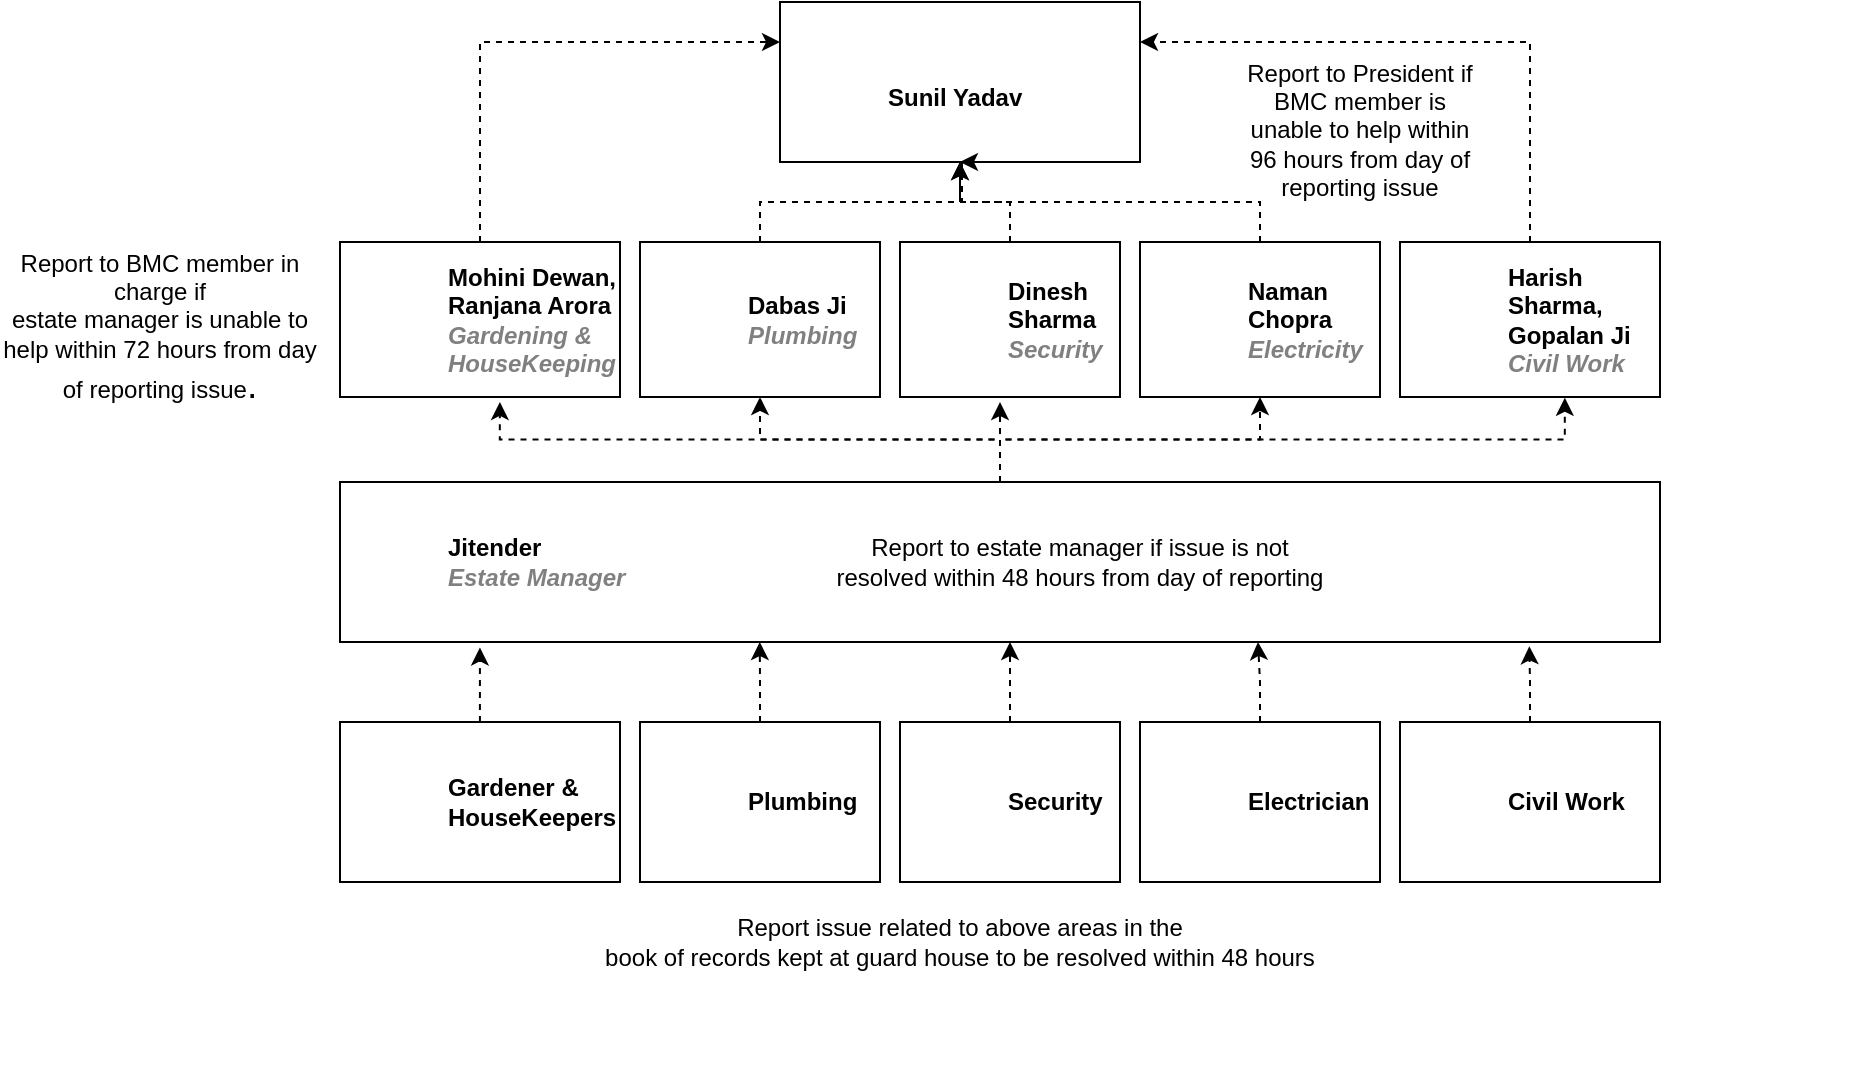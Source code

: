 <mxfile version="23.0.0" type="github">
  <diagram id="prtHgNgQTEPvFCAcTncT" name="Page-1">
    <mxGraphModel dx="1745" dy="1531" grid="1" gridSize="10" guides="1" tooltips="1" connect="1" arrows="1" fold="1" page="1" pageScale="1" pageWidth="827" pageHeight="1169" math="0" shadow="0">
      <root>
        <mxCell id="0" />
        <mxCell id="1" parent="0" />
        <UserObject label="&lt;br&gt;Sunil Yadav&lt;br&gt;" name="Evan Valet" position="HR Director" location="Office 4" email="me@example.com" placeholders="1" link="https://www.draw.io" id="0x9jmQz1Zl5PlALlcMi5-7">
          <mxCell style="label;image=https://cdn3.iconfinder.com/data/icons/user-avatars-1/512/users-9-2-128.png;whiteSpace=wrap;html=1;rounded=0;glass=0;treeFolding=1;treeMoving=1;" vertex="1" parent="1">
            <mxGeometry x="340" y="-440" width="180" height="80" as="geometry" />
          </mxCell>
        </UserObject>
        <mxCell id="0x9jmQz1Zl5PlALlcMi5-33" style="edgeStyle=orthogonalEdgeStyle;rounded=0;orthogonalLoop=1;jettySize=auto;html=1;entryX=0;entryY=0.25;entryDx=0;entryDy=0;dashed=1;" edge="1" parent="1" source="dNxyNK7c78bLwvsdeMH5-12" target="0x9jmQz1Zl5PlALlcMi5-7">
          <mxGeometry relative="1" as="geometry">
            <Array as="points">
              <mxPoint x="190" y="-420" />
            </Array>
          </mxGeometry>
        </mxCell>
        <UserObject label="Mohini Dewan,&lt;br&gt;Ranjana Arora&lt;br&gt;&lt;font color=&quot;#808080&quot;&gt;&lt;i&gt;Gardening &amp;amp;&lt;br&gt;HouseKeeping&lt;/i&gt;&lt;/font&gt;" name="Tessa Miller" position="CFO" location="Office 1" email="me@example.com" placeholders="1" link="https://www.draw.io" id="dNxyNK7c78bLwvsdeMH5-12">
          <mxCell style="label;image=https://cdn3.iconfinder.com/data/icons/user-avatars-1/512/users-3-128.png;whiteSpace=wrap;html=1;rounded=0;glass=0;treeMoving=1;treeFolding=1;" parent="1" vertex="1">
            <mxGeometry x="120" y="-320" width="140" height="77.5" as="geometry" />
          </mxCell>
        </UserObject>
        <mxCell id="0x9jmQz1Zl5PlALlcMi5-34" style="edgeStyle=orthogonalEdgeStyle;rounded=0;orthogonalLoop=1;jettySize=auto;html=1;entryX=0.5;entryY=1;entryDx=0;entryDy=0;dashed=1;" edge="1" parent="1" source="0x9jmQz1Zl5PlALlcMi5-2" target="0x9jmQz1Zl5PlALlcMi5-7">
          <mxGeometry relative="1" as="geometry" />
        </mxCell>
        <UserObject label="Dabas Ji&lt;br&gt;&lt;font color=&quot;#808080&quot;&gt;&lt;i&gt;Plumbing&lt;/i&gt;&lt;/font&gt;" name="Alison Donovan" position="System Admin" location="Office 3" email="me@example.com" placeholders="1" id="0x9jmQz1Zl5PlALlcMi5-2">
          <mxCell style="label;image=https://cdn3.iconfinder.com/data/icons/user-avatars-1/512/users-2-128.png;whiteSpace=wrap;html=1;rounded=0;glass=0;" vertex="1" parent="1">
            <mxGeometry x="270" y="-320" width="120" height="77.5" as="geometry" />
          </mxCell>
        </UserObject>
        <mxCell id="0x9jmQz1Zl5PlALlcMi5-35" style="edgeStyle=orthogonalEdgeStyle;rounded=0;orthogonalLoop=1;jettySize=auto;html=1;entryX=0.5;entryY=1;entryDx=0;entryDy=0;dashed=1;" edge="1" parent="1" source="0x9jmQz1Zl5PlALlcMi5-4" target="0x9jmQz1Zl5PlALlcMi5-7">
          <mxGeometry relative="1" as="geometry" />
        </mxCell>
        <UserObject label="Dinesh Sharma&lt;br&gt;&lt;i style=&quot;color: gray&quot;&gt;Security&lt;/i&gt;" name="Alison Donovan" position="System Admin" location="Office 3" email="me@example.com" placeholders="1" id="0x9jmQz1Zl5PlALlcMi5-4">
          <mxCell style="label;image=https://cdn3.iconfinder.com/data/icons/user-avatars-1/512/users-2-128.png;whiteSpace=wrap;html=1;rounded=0;glass=0;" vertex="1" parent="1">
            <mxGeometry x="400" y="-320" width="110" height="77.5" as="geometry" />
          </mxCell>
        </UserObject>
        <mxCell id="0x9jmQz1Zl5PlALlcMi5-36" style="edgeStyle=orthogonalEdgeStyle;rounded=0;orthogonalLoop=1;jettySize=auto;html=1;dashed=1;" edge="1" parent="1" source="0x9jmQz1Zl5PlALlcMi5-5">
          <mxGeometry relative="1" as="geometry">
            <mxPoint x="430" y="-360" as="targetPoint" />
            <Array as="points">
              <mxPoint x="580" y="-340" />
              <mxPoint x="431" y="-340" />
            </Array>
          </mxGeometry>
        </mxCell>
        <UserObject label="Naman Chopra&lt;br&gt;&lt;font color=&quot;#808080&quot;&gt;&lt;i&gt;Electricity&lt;/i&gt;&lt;/font&gt;" name="Alison Donovan" position="System Admin" location="Office 3" email="me@example.com" placeholders="1" id="0x9jmQz1Zl5PlALlcMi5-5">
          <mxCell style="label;image=https://cdn3.iconfinder.com/data/icons/user-avatars-1/512/users-2-128.png;whiteSpace=wrap;html=1;rounded=0;glass=0;" vertex="1" parent="1">
            <mxGeometry x="520" y="-320" width="120" height="77.5" as="geometry" />
          </mxCell>
        </UserObject>
        <mxCell id="0x9jmQz1Zl5PlALlcMi5-37" style="edgeStyle=orthogonalEdgeStyle;rounded=0;orthogonalLoop=1;jettySize=auto;html=1;entryX=1;entryY=0.25;entryDx=0;entryDy=0;dashed=1;" edge="1" parent="1" source="0x9jmQz1Zl5PlALlcMi5-6" target="0x9jmQz1Zl5PlALlcMi5-7">
          <mxGeometry relative="1" as="geometry">
            <Array as="points">
              <mxPoint x="715" y="-420" />
            </Array>
          </mxGeometry>
        </mxCell>
        <UserObject label="Harish Sharma,&lt;br&gt;Gopalan Ji&lt;br&gt;&lt;font color=&quot;#808080&quot;&gt;&lt;i&gt;Civil Work&lt;/i&gt;&lt;/font&gt;" name="Alison Donovan" position="System Admin" location="Office 3" email="me@example.com" placeholders="1" id="0x9jmQz1Zl5PlALlcMi5-6">
          <mxCell style="label;image=https://cdn3.iconfinder.com/data/icons/user-avatars-1/512/users-2-128.png;whiteSpace=wrap;html=1;rounded=0;glass=0;" vertex="1" parent="1">
            <mxGeometry x="650" y="-320" width="130" height="77.5" as="geometry" />
          </mxCell>
        </UserObject>
        <mxCell id="0x9jmQz1Zl5PlALlcMi5-28" style="edgeStyle=orthogonalEdgeStyle;rounded=0;orthogonalLoop=1;jettySize=auto;html=1;entryX=0.5;entryY=1;entryDx=0;entryDy=0;dashed=1;strokeWidth=1;" edge="1" parent="1" source="0x9jmQz1Zl5PlALlcMi5-1" target="0x9jmQz1Zl5PlALlcMi5-2">
          <mxGeometry relative="1" as="geometry" />
        </mxCell>
        <mxCell id="0x9jmQz1Zl5PlALlcMi5-29" style="edgeStyle=orthogonalEdgeStyle;rounded=0;orthogonalLoop=1;jettySize=auto;html=1;dashed=1;strokeWidth=1;" edge="1" parent="1" source="0x9jmQz1Zl5PlALlcMi5-1">
          <mxGeometry relative="1" as="geometry">
            <mxPoint x="450" y="-240" as="targetPoint" />
          </mxGeometry>
        </mxCell>
        <mxCell id="0x9jmQz1Zl5PlALlcMi5-30" style="edgeStyle=orthogonalEdgeStyle;rounded=0;orthogonalLoop=1;jettySize=auto;html=1;entryX=0.5;entryY=1;entryDx=0;entryDy=0;dashed=1;strokeWidth=1;" edge="1" parent="1" source="0x9jmQz1Zl5PlALlcMi5-1" target="0x9jmQz1Zl5PlALlcMi5-5">
          <mxGeometry relative="1" as="geometry" />
        </mxCell>
        <UserObject label="Jitender&lt;br&gt;&lt;font color=&quot;#808080&quot;&gt;&lt;i&gt;Estate Manager&lt;/i&gt;&lt;/font&gt;" name="Edward Morrison" position="Brand Manager" location="Office 2" email="me@example.com" placeholders="1" id="0x9jmQz1Zl5PlALlcMi5-1">
          <mxCell style="label;image=https://cdn3.iconfinder.com/data/icons/user-avatars-1/512/users-10-3-128.png;whiteSpace=wrap;html=1;rounded=0;glass=0;treeFolding=1;treeMoving=1;" vertex="1" parent="1">
            <mxGeometry x="120" y="-200" width="660" height="80" as="geometry" />
          </mxCell>
        </UserObject>
        <UserObject label="Gardener &amp;amp; HouseKeepers" name="Edward Morrison" position="Brand Manager" location="Office 2" email="me@example.com" placeholders="1" id="0x9jmQz1Zl5PlALlcMi5-8">
          <mxCell style="label;image=https://cdn3.iconfinder.com/data/icons/user-avatars-1/512/users-10-3-128.png;whiteSpace=wrap;html=1;rounded=0;glass=0;treeFolding=1;treeMoving=1;" vertex="1" parent="1">
            <mxGeometry x="120" y="-80" width="140" height="80" as="geometry" />
          </mxCell>
        </UserObject>
        <UserObject label="Plumbing" name="Edward Morrison" position="Brand Manager" location="Office 2" email="me@example.com" placeholders="1" id="0x9jmQz1Zl5PlALlcMi5-9">
          <mxCell style="label;image=https://cdn3.iconfinder.com/data/icons/user-avatars-1/512/users-10-3-128.png;whiteSpace=wrap;html=1;rounded=0;glass=0;treeFolding=1;treeMoving=1;" vertex="1" parent="1">
            <mxGeometry x="270" y="-80" width="120" height="80" as="geometry" />
          </mxCell>
        </UserObject>
        <mxCell id="0x9jmQz1Zl5PlALlcMi5-26" style="edgeStyle=orthogonalEdgeStyle;rounded=0;orthogonalLoop=1;jettySize=auto;html=1;dashed=1;strokeWidth=1;" edge="1" parent="1" source="0x9jmQz1Zl5PlALlcMi5-10">
          <mxGeometry relative="1" as="geometry">
            <mxPoint x="455" y="-120" as="targetPoint" />
          </mxGeometry>
        </mxCell>
        <UserObject label="Security" name="Edward Morrison" position="Brand Manager" location="Office 2" email="me@example.com" placeholders="1" id="0x9jmQz1Zl5PlALlcMi5-10">
          <mxCell style="label;image=https://cdn3.iconfinder.com/data/icons/user-avatars-1/512/users-10-3-128.png;whiteSpace=wrap;html=1;rounded=0;glass=0;treeFolding=1;treeMoving=1;" vertex="1" parent="1">
            <mxGeometry x="400" y="-80" width="110" height="80" as="geometry" />
          </mxCell>
        </UserObject>
        <UserObject label="Electrician" name="Edward Morrison" position="Brand Manager" location="Office 2" email="me@example.com" placeholders="1" id="0x9jmQz1Zl5PlALlcMi5-11">
          <mxCell style="label;image=https://cdn3.iconfinder.com/data/icons/user-avatars-1/512/users-10-3-128.png;whiteSpace=wrap;html=1;rounded=0;glass=0;treeFolding=1;treeMoving=1;" vertex="1" parent="1">
            <mxGeometry x="520" y="-80" width="120" height="80" as="geometry" />
          </mxCell>
        </UserObject>
        <UserObject label="Civil Work" name="Edward Morrison" position="Brand Manager" location="Office 2" email="me@example.com" placeholders="1" id="0x9jmQz1Zl5PlALlcMi5-13">
          <mxCell style="label;image=https://cdn3.iconfinder.com/data/icons/user-avatars-1/512/users-10-3-128.png;whiteSpace=wrap;html=1;rounded=0;glass=0;treeFolding=1;treeMoving=1;" vertex="1" parent="1">
            <mxGeometry x="650" y="-80" width="130" height="80" as="geometry" />
          </mxCell>
        </UserObject>
        <mxCell id="0x9jmQz1Zl5PlALlcMi5-14" style="edgeStyle=orthogonalEdgeStyle;rounded=0;orthogonalLoop=1;jettySize=auto;html=1;entryX=0.106;entryY=1.034;entryDx=0;entryDy=0;entryPerimeter=0;dashed=1;strokeWidth=1;" edge="1" parent="1" source="0x9jmQz1Zl5PlALlcMi5-8" target="0x9jmQz1Zl5PlALlcMi5-1">
          <mxGeometry relative="1" as="geometry" />
        </mxCell>
        <mxCell id="0x9jmQz1Zl5PlALlcMi5-16" style="edgeStyle=orthogonalEdgeStyle;rounded=0;orthogonalLoop=1;jettySize=auto;html=1;entryX=0.318;entryY=1;entryDx=0;entryDy=0;entryPerimeter=0;dashed=1;strokeWidth=1;" edge="1" parent="1" source="0x9jmQz1Zl5PlALlcMi5-9" target="0x9jmQz1Zl5PlALlcMi5-1">
          <mxGeometry relative="1" as="geometry" />
        </mxCell>
        <mxCell id="0x9jmQz1Zl5PlALlcMi5-22" style="edgeStyle=orthogonalEdgeStyle;rounded=0;orthogonalLoop=1;jettySize=auto;html=1;dashed=1;strokeWidth=1;" edge="1" parent="1" source="0x9jmQz1Zl5PlALlcMi5-11">
          <mxGeometry relative="1" as="geometry">
            <mxPoint x="579" y="-120" as="targetPoint" />
          </mxGeometry>
        </mxCell>
        <mxCell id="0x9jmQz1Zl5PlALlcMi5-24" style="edgeStyle=orthogonalEdgeStyle;rounded=0;orthogonalLoop=1;jettySize=auto;html=1;entryX=0.901;entryY=1.027;entryDx=0;entryDy=0;entryPerimeter=0;dashed=1;strokeWidth=1;" edge="1" parent="1" source="0x9jmQz1Zl5PlALlcMi5-13" target="0x9jmQz1Zl5PlALlcMi5-1">
          <mxGeometry relative="1" as="geometry" />
        </mxCell>
        <mxCell id="0x9jmQz1Zl5PlALlcMi5-27" style="edgeStyle=orthogonalEdgeStyle;rounded=0;orthogonalLoop=1;jettySize=auto;html=1;entryX=0.571;entryY=1.032;entryDx=0;entryDy=0;entryPerimeter=0;dashed=1;strokeWidth=1;" edge="1" parent="1" source="0x9jmQz1Zl5PlALlcMi5-1" target="dNxyNK7c78bLwvsdeMH5-12">
          <mxGeometry relative="1" as="geometry" />
        </mxCell>
        <mxCell id="0x9jmQz1Zl5PlALlcMi5-31" style="edgeStyle=orthogonalEdgeStyle;rounded=0;orthogonalLoop=1;jettySize=auto;html=1;entryX=0.634;entryY=1.005;entryDx=0;entryDy=0;entryPerimeter=0;dashed=1;strokeWidth=1;" edge="1" parent="1" source="0x9jmQz1Zl5PlALlcMi5-1" target="0x9jmQz1Zl5PlALlcMi5-6">
          <mxGeometry relative="1" as="geometry" />
        </mxCell>
        <mxCell id="0x9jmQz1Zl5PlALlcMi5-44" value="Report issue related to above areas in the&lt;br style=&quot;border-color: var(--border-color); font-family: &amp;quot;Times New Roman&amp;quot;; font-size: 10px;&quot;&gt;book of records kept at guard house to be resolved within 48 hours" style="text;html=1;strokeColor=none;fillColor=none;align=center;verticalAlign=middle;whiteSpace=wrap;rounded=0;" vertex="1" parent="1">
          <mxGeometry x="125" width="610" height="60" as="geometry" />
        </mxCell>
        <mxCell id="0x9jmQz1Zl5PlALlcMi5-47" value="Report to estate manager if issue is not&lt;br/&gt;resolved within 48 hours from day of reporting" style="text;html=1;strokeColor=none;fillColor=none;align=center;verticalAlign=middle;whiteSpace=wrap;rounded=0;" vertex="1" parent="1">
          <mxGeometry x="310" y="-190" width="360" height="60" as="geometry" />
        </mxCell>
        <mxCell id="0x9jmQz1Zl5PlALlcMi5-48" value="&lt;p style=&quot;language:en-IN;margin-top:6.0pt;margin-bottom:0pt;margin-left:0in;&lt;br/&gt;text-align:left;direction:ltr;unicode-bidi:embed;mso-line-break-override:none;&lt;br/&gt;word-break:normal;punctuation-wrap:hanging&quot;&gt;Report to BMC member in charge if&lt;br/&gt;estate manager is unable to help within 72 hours from day of reporting issue&lt;span style=&quot;font-size: 14pt; font-family: Arial;&quot;&gt;.&lt;/span&gt;&lt;/p&gt;" style="text;html=1;strokeColor=none;fillColor=none;align=center;verticalAlign=middle;whiteSpace=wrap;rounded=0;" vertex="1" parent="1">
          <mxGeometry x="-50" y="-311.25" width="160" height="60" as="geometry" />
        </mxCell>
        <mxCell id="0x9jmQz1Zl5PlALlcMi5-49" value="&lt;p style=&quot;language:en-IN;margin-top:6.0pt;margin-bottom:0pt;margin-left:0in;&lt;br/&gt;text-align:left;direction:ltr;unicode-bidi:embed;mso-line-break-override:none;&lt;br/&gt;word-break:normal;punctuation-wrap:hanging&quot;&gt;Report to President if BMC member is&lt;br/&gt;unable to help within 96 hours from day of reporting issue&lt;br&gt;&lt;/p&gt;" style="text;html=1;strokeColor=none;fillColor=none;align=center;verticalAlign=middle;whiteSpace=wrap;rounded=0;" vertex="1" parent="1">
          <mxGeometry x="570" y="-410" width="120" height="60" as="geometry" />
        </mxCell>
        <mxCell id="0x9jmQz1Zl5PlALlcMi5-54" value="&amp;nbsp;" style="text;html=1;strokeColor=none;fillColor=none;align=center;verticalAlign=middle;whiteSpace=wrap;rounded=0;" vertex="1" parent="1">
          <mxGeometry x="340" y="70" width="60" height="30" as="geometry" />
        </mxCell>
        <mxCell id="0x9jmQz1Zl5PlALlcMi5-55" value="&amp;nbsp;" style="text;html=1;strokeColor=none;fillColor=none;align=center;verticalAlign=middle;whiteSpace=wrap;rounded=0;" vertex="1" parent="1">
          <mxGeometry x="827" y="-110" width="60" height="30" as="geometry" />
        </mxCell>
      </root>
    </mxGraphModel>
  </diagram>
</mxfile>
